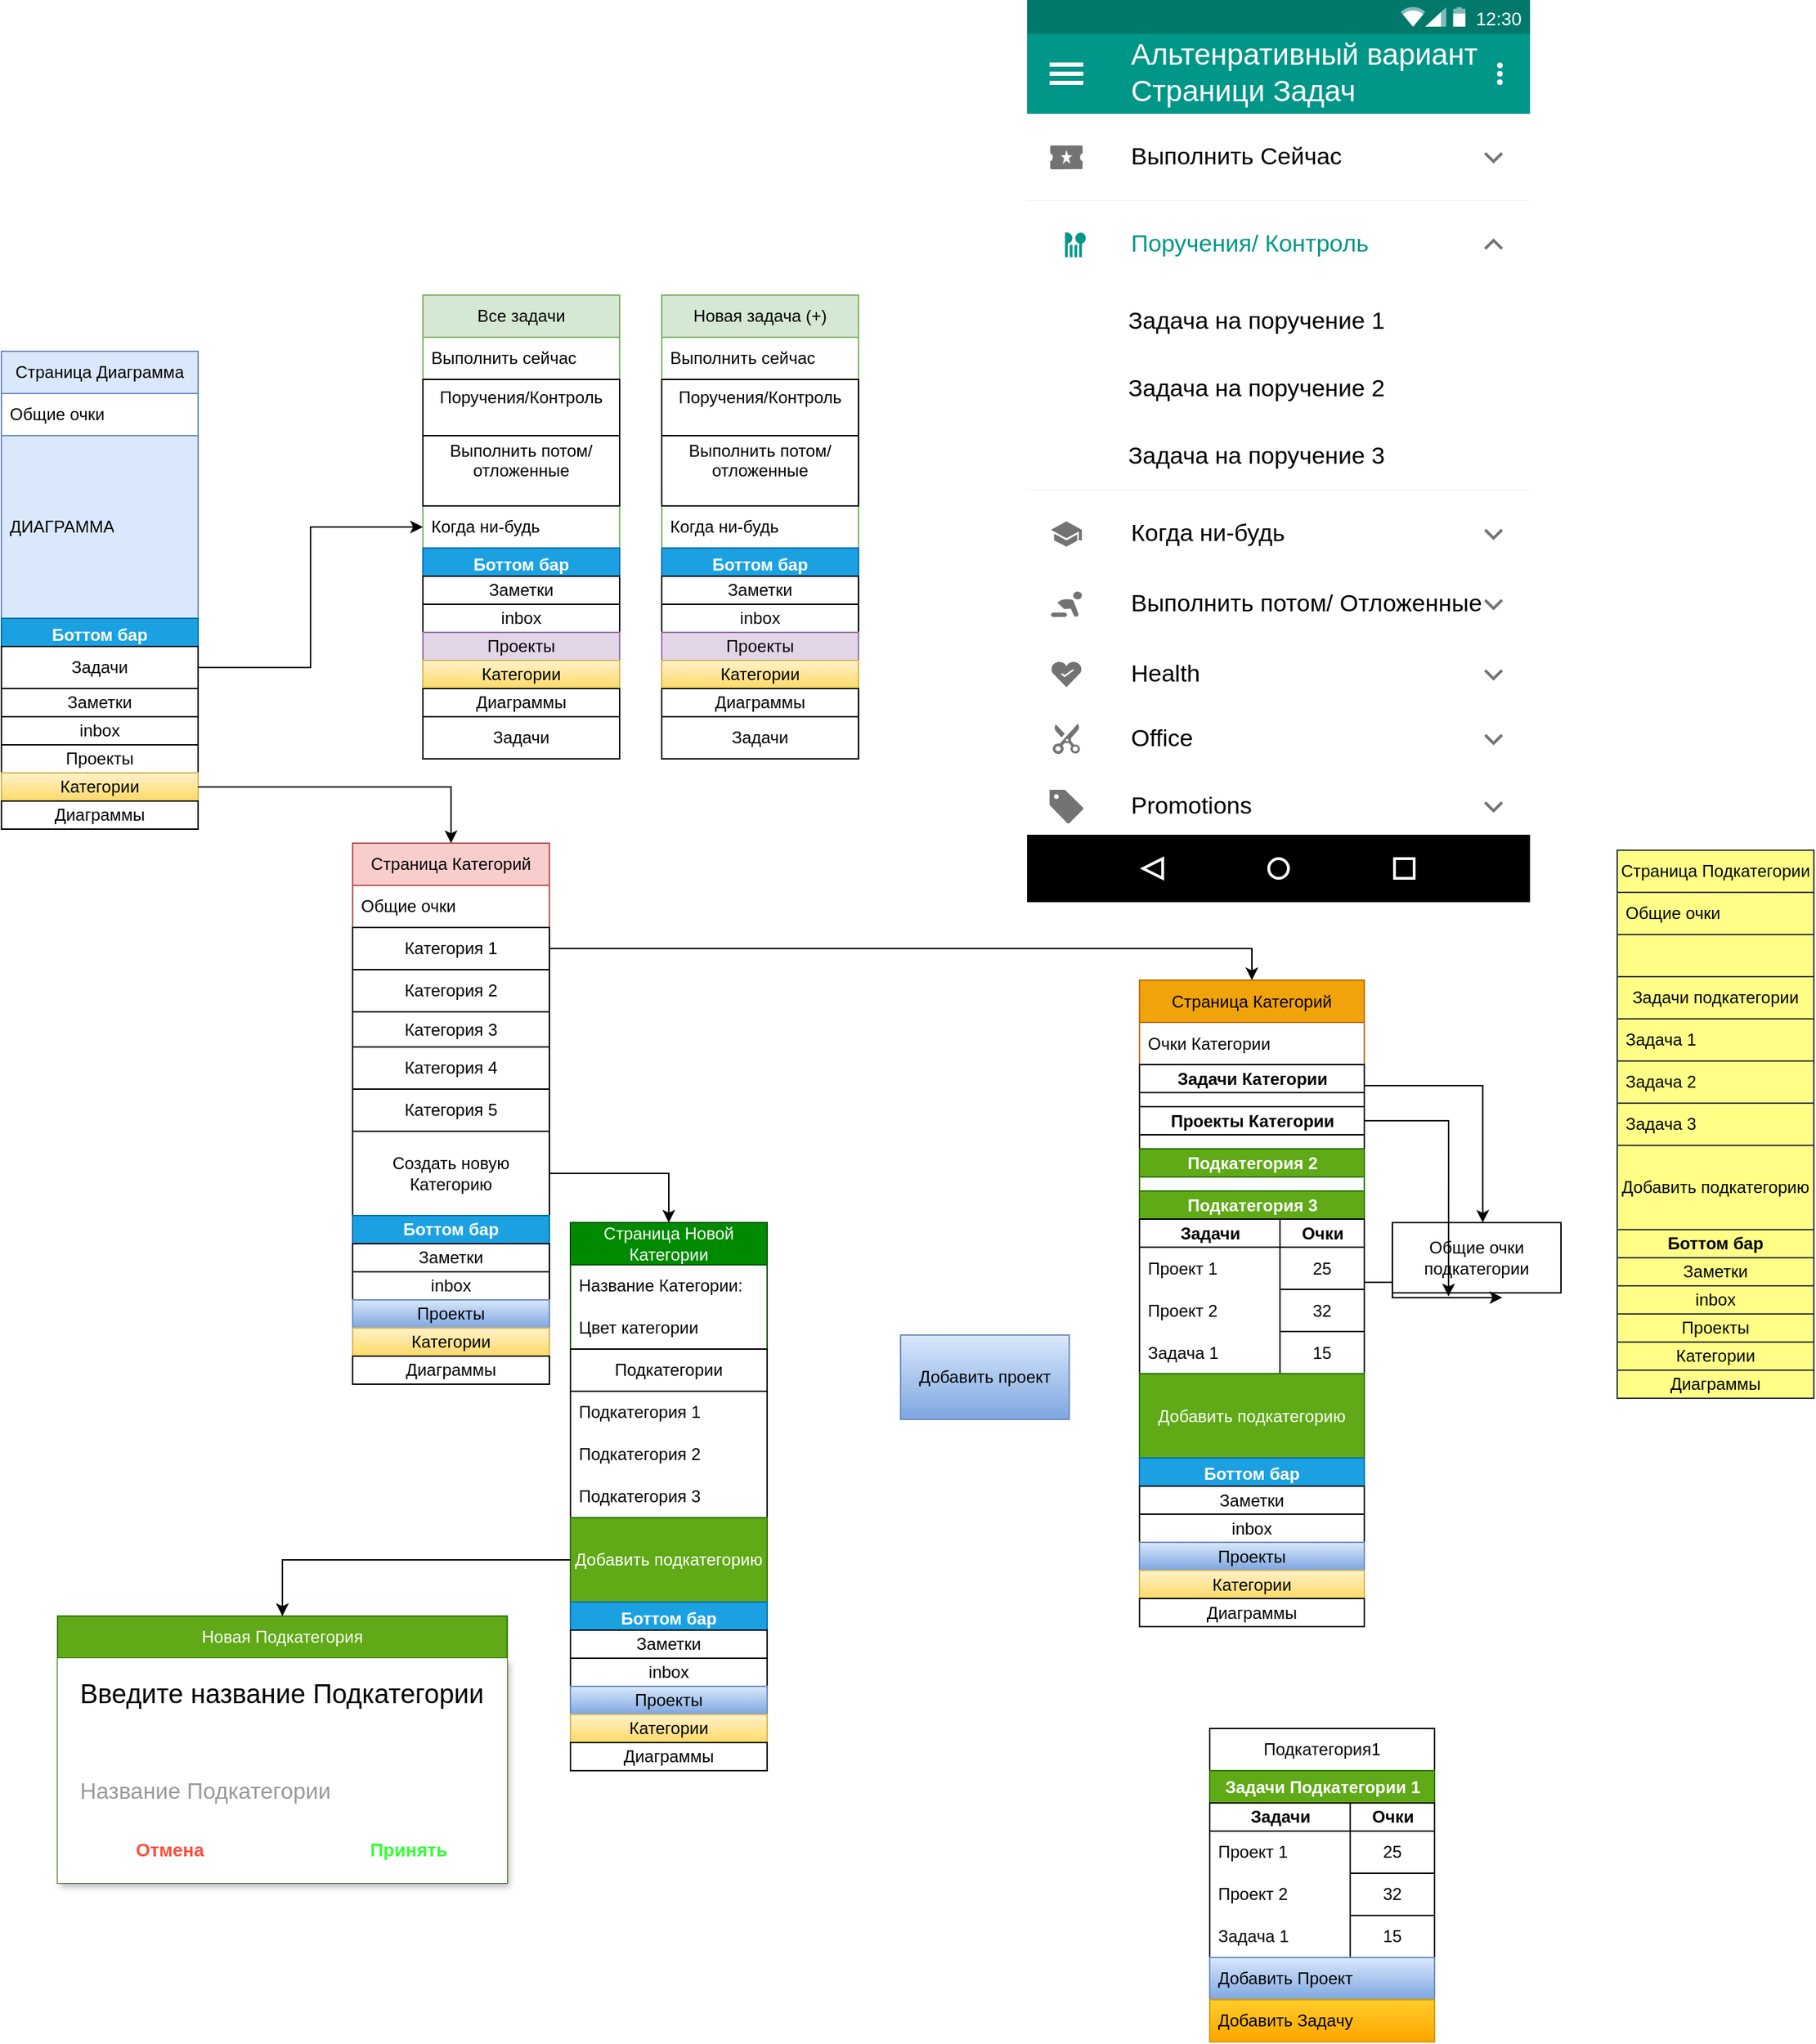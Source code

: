 <mxfile version="24.7.5">
  <diagram name="Страница — 1" id="xOGDk6dIPdFbIL_E0ZdW">
    <mxGraphModel dx="1434" dy="1581" grid="1" gridSize="10" guides="1" tooltips="1" connect="1" arrows="1" fold="1" page="1" pageScale="1" pageWidth="1169" pageHeight="827" math="0" shadow="0">
      <root>
        <mxCell id="0" />
        <mxCell id="1" parent="0" />
        <mxCell id="I2X_xct60PAVXAn_Lg33-2" value="Страница Диаграмма" style="swimlane;fontStyle=0;childLayout=stackLayout;horizontal=1;startSize=30;horizontalStack=0;resizeParent=1;resizeParentMax=0;resizeLast=0;collapsible=1;marginBottom=0;whiteSpace=wrap;html=1;fillColor=#dae8fc;strokeColor=#6c8ebf;" parent="1" vertex="1">
          <mxGeometry x="40" y="60" width="140" height="340" as="geometry">
            <mxRectangle x="344" y="210" width="160" height="30" as="alternateBounds" />
          </mxGeometry>
        </mxCell>
        <mxCell id="I2X_xct60PAVXAn_Lg33-3" value="&lt;div&gt;Общие очки&lt;/div&gt;" style="text;strokeColor=none;fillColor=none;align=left;verticalAlign=middle;spacingLeft=4;spacingRight=4;overflow=hidden;points=[[0,0.5],[1,0.5]];portConstraint=eastwest;rotatable=0;whiteSpace=wrap;html=1;" parent="I2X_xct60PAVXAn_Lg33-2" vertex="1">
          <mxGeometry y="30" width="140" height="30" as="geometry" />
        </mxCell>
        <mxCell id="I2X_xct60PAVXAn_Lg33-4" value="ДИАГРАММА" style="text;strokeColor=#6c8ebf;fillColor=#dae8fc;align=left;verticalAlign=middle;spacingLeft=4;spacingRight=4;overflow=hidden;points=[[0,0.5],[1,0.5]];portConstraint=eastwest;rotatable=0;whiteSpace=wrap;html=1;" parent="I2X_xct60PAVXAn_Lg33-2" vertex="1">
          <mxGeometry y="60" width="140" height="130" as="geometry" />
        </mxCell>
        <mxCell id="I2X_xct60PAVXAn_Lg33-6" value="Боттом бар" style="swimlane;whiteSpace=wrap;html=1;fillColor=#1ba1e2;fontColor=#ffffff;strokeColor=#006EAF;" parent="I2X_xct60PAVXAn_Lg33-2" vertex="1">
          <mxGeometry y="190" width="140" height="150" as="geometry">
            <mxRectangle y="90" width="140" height="30" as="alternateBounds" />
          </mxGeometry>
        </mxCell>
        <mxCell id="I2X_xct60PAVXAn_Lg33-7" value="Заметки" style="whiteSpace=wrap;html=1;" parent="I2X_xct60PAVXAn_Lg33-6" vertex="1">
          <mxGeometry y="50" width="140" height="20" as="geometry" />
        </mxCell>
        <mxCell id="I2X_xct60PAVXAn_Lg33-8" style="edgeStyle=orthogonalEdgeStyle;rounded=0;orthogonalLoop=1;jettySize=auto;html=1;exitX=0.5;exitY=1;exitDx=0;exitDy=0;" parent="I2X_xct60PAVXAn_Lg33-6" source="I2X_xct60PAVXAn_Lg33-7" target="I2X_xct60PAVXAn_Lg33-7" edge="1">
          <mxGeometry relative="1" as="geometry" />
        </mxCell>
        <mxCell id="I2X_xct60PAVXAn_Lg33-9" value="inbox" style="whiteSpace=wrap;html=1;" parent="I2X_xct60PAVXAn_Lg33-6" vertex="1">
          <mxGeometry y="70" width="140" height="20" as="geometry" />
        </mxCell>
        <mxCell id="I2X_xct60PAVXAn_Lg33-10" value="Проекты" style="whiteSpace=wrap;html=1;" parent="I2X_xct60PAVXAn_Lg33-6" vertex="1">
          <mxGeometry y="90" width="140" height="20" as="geometry" />
        </mxCell>
        <mxCell id="I2X_xct60PAVXAn_Lg33-11" value="Категории" style="whiteSpace=wrap;html=1;fillColor=#fff2cc;gradientColor=#ffd966;strokeColor=#d6b656;" parent="I2X_xct60PAVXAn_Lg33-6" vertex="1">
          <mxGeometry y="110" width="140" height="20" as="geometry" />
        </mxCell>
        <mxCell id="I2X_xct60PAVXAn_Lg33-12" value="Диаграммы" style="whiteSpace=wrap;html=1;" parent="I2X_xct60PAVXAn_Lg33-6" vertex="1">
          <mxGeometry y="130" width="140" height="20" as="geometry" />
        </mxCell>
        <mxCell id="I2X_xct60PAVXAn_Lg33-53" value="Задачи" style="rounded=0;whiteSpace=wrap;html=1;" parent="I2X_xct60PAVXAn_Lg33-6" vertex="1">
          <mxGeometry y="20" width="140" height="30" as="geometry" />
        </mxCell>
        <mxCell id="I2X_xct60PAVXAn_Lg33-13" value="Страница Категорий" style="swimlane;fontStyle=0;childLayout=stackLayout;horizontal=1;startSize=30;horizontalStack=0;resizeParent=1;resizeParentMax=0;resizeLast=0;collapsible=1;marginBottom=0;whiteSpace=wrap;html=1;fillColor=#f8cecc;strokeColor=#b85450;" parent="1" vertex="1">
          <mxGeometry x="290" y="410" width="140" height="285" as="geometry">
            <mxRectangle x="344" y="210" width="160" height="30" as="alternateBounds" />
          </mxGeometry>
        </mxCell>
        <mxCell id="I2X_xct60PAVXAn_Lg33-14" value="&lt;div&gt;Общие очки&lt;/div&gt;" style="text;strokeColor=none;fillColor=none;align=left;verticalAlign=middle;spacingLeft=4;spacingRight=4;overflow=hidden;points=[[0,0.5],[1,0.5]];portConstraint=eastwest;rotatable=0;whiteSpace=wrap;html=1;" parent="I2X_xct60PAVXAn_Lg33-13" vertex="1">
          <mxGeometry y="30" width="140" height="30" as="geometry" />
        </mxCell>
        <mxCell id="I2X_xct60PAVXAn_Lg33-77" value="Категория 1" style="rounded=0;whiteSpace=wrap;html=1;" parent="I2X_xct60PAVXAn_Lg33-13" vertex="1">
          <mxGeometry y="60" width="140" height="30" as="geometry" />
        </mxCell>
        <mxCell id="I2X_xct60PAVXAn_Lg33-78" value="Категория 2" style="rounded=0;whiteSpace=wrap;html=1;" parent="I2X_xct60PAVXAn_Lg33-13" vertex="1">
          <mxGeometry y="90" width="140" height="30" as="geometry" />
        </mxCell>
        <mxCell id="I2X_xct60PAVXAn_Lg33-80" value="Категория 3" style="rounded=0;whiteSpace=wrap;html=1;" parent="I2X_xct60PAVXAn_Lg33-13" vertex="1">
          <mxGeometry y="120" width="140" height="25" as="geometry" />
        </mxCell>
        <mxCell id="I2X_xct60PAVXAn_Lg33-81" value="Категория 4" style="rounded=0;whiteSpace=wrap;html=1;" parent="I2X_xct60PAVXAn_Lg33-13" vertex="1">
          <mxGeometry y="145" width="140" height="30" as="geometry" />
        </mxCell>
        <mxCell id="I2X_xct60PAVXAn_Lg33-82" value="Категория 5" style="rounded=0;whiteSpace=wrap;html=1;" parent="I2X_xct60PAVXAn_Lg33-13" vertex="1">
          <mxGeometry y="175" width="140" height="30" as="geometry" />
        </mxCell>
        <mxCell id="I2X_xct60PAVXAn_Lg33-29" value="Создать новую Категорию" style="rounded=0;whiteSpace=wrap;html=1;" parent="I2X_xct60PAVXAn_Lg33-13" vertex="1">
          <mxGeometry y="205" width="140" height="60" as="geometry" />
        </mxCell>
        <mxCell id="I2X_xct60PAVXAn_Lg33-16" value="Боттом бар" style="swimlane;whiteSpace=wrap;html=1;fillColor=#1ba1e2;fontColor=#ffffff;strokeColor=#006EAF;" parent="I2X_xct60PAVXAn_Lg33-13" vertex="1">
          <mxGeometry y="265" width="140" height="20" as="geometry">
            <mxRectangle y="210" width="140" height="30" as="alternateBounds" />
          </mxGeometry>
        </mxCell>
        <mxCell id="I2X_xct60PAVXAn_Lg33-17" value="Заметки" style="whiteSpace=wrap;html=1;" parent="I2X_xct60PAVXAn_Lg33-16" vertex="1">
          <mxGeometry y="20" width="140" height="20" as="geometry" />
        </mxCell>
        <mxCell id="I2X_xct60PAVXAn_Lg33-18" style="edgeStyle=orthogonalEdgeStyle;rounded=0;orthogonalLoop=1;jettySize=auto;html=1;exitX=0.5;exitY=1;exitDx=0;exitDy=0;" parent="I2X_xct60PAVXAn_Lg33-16" edge="1">
          <mxGeometry relative="1" as="geometry">
            <mxPoint x="100" y="40" as="sourcePoint" />
            <mxPoint x="100" y="40" as="targetPoint" />
          </mxGeometry>
        </mxCell>
        <mxCell id="I2X_xct60PAVXAn_Lg33-19" value="inbox" style="whiteSpace=wrap;html=1;" parent="I2X_xct60PAVXAn_Lg33-16" vertex="1">
          <mxGeometry y="40" width="140" height="20" as="geometry" />
        </mxCell>
        <mxCell id="I2X_xct60PAVXAn_Lg33-20" value="Проекты" style="whiteSpace=wrap;html=1;fillColor=#dae8fc;gradientColor=#7ea6e0;strokeColor=#6c8ebf;" parent="I2X_xct60PAVXAn_Lg33-16" vertex="1">
          <mxGeometry y="60" width="140" height="20" as="geometry" />
        </mxCell>
        <mxCell id="I2X_xct60PAVXAn_Lg33-21" value="Категории" style="whiteSpace=wrap;html=1;fillColor=#fff2cc;gradientColor=#ffd966;strokeColor=#d6b656;" parent="I2X_xct60PAVXAn_Lg33-16" vertex="1">
          <mxGeometry y="80" width="140" height="20" as="geometry" />
        </mxCell>
        <mxCell id="I2X_xct60PAVXAn_Lg33-22" value="Диаграммы" style="whiteSpace=wrap;html=1;" parent="I2X_xct60PAVXAn_Lg33-16" vertex="1">
          <mxGeometry y="100" width="140" height="20" as="geometry" />
        </mxCell>
        <mxCell id="I2X_xct60PAVXAn_Lg33-28" style="edgeStyle=orthogonalEdgeStyle;rounded=0;orthogonalLoop=1;jettySize=auto;html=1;entryX=0.5;entryY=0;entryDx=0;entryDy=0;" parent="1" source="I2X_xct60PAVXAn_Lg33-11" target="I2X_xct60PAVXAn_Lg33-13" edge="1">
          <mxGeometry relative="1" as="geometry" />
        </mxCell>
        <mxCell id="I2X_xct60PAVXAn_Lg33-30" value="Страница Новой Категории" style="swimlane;fontStyle=0;childLayout=stackLayout;horizontal=1;startSize=30;horizontalStack=0;resizeParent=1;resizeParentMax=0;resizeLast=0;collapsible=1;marginBottom=0;whiteSpace=wrap;html=1;fillColor=#008a00;strokeColor=#005700;fontColor=#ffffff;" parent="1" vertex="1">
          <mxGeometry x="445" y="680" width="140" height="390" as="geometry">
            <mxRectangle x="344" y="210" width="160" height="30" as="alternateBounds" />
          </mxGeometry>
        </mxCell>
        <mxCell id="I2X_xct60PAVXAn_Lg33-31" value="Название Категории:" style="text;strokeColor=none;fillColor=none;align=left;verticalAlign=middle;spacingLeft=4;spacingRight=4;overflow=hidden;points=[[0,0.5],[1,0.5]];portConstraint=eastwest;rotatable=0;whiteSpace=wrap;html=1;" parent="I2X_xct60PAVXAn_Lg33-30" vertex="1">
          <mxGeometry y="30" width="140" height="30" as="geometry" />
        </mxCell>
        <mxCell id="I2X_xct60PAVXAn_Lg33-32" value="Цвет категории" style="text;strokeColor=none;fillColor=none;align=left;verticalAlign=middle;spacingLeft=4;spacingRight=4;overflow=hidden;points=[[0,0.5],[1,0.5]];portConstraint=eastwest;rotatable=0;whiteSpace=wrap;html=1;" parent="I2X_xct60PAVXAn_Lg33-30" vertex="1">
          <mxGeometry y="60" width="140" height="30" as="geometry" />
        </mxCell>
        <mxCell id="I2X_xct60PAVXAn_Lg33-41" value="Подкатегории" style="swimlane;fontStyle=0;childLayout=stackLayout;horizontal=1;startSize=30;horizontalStack=0;resizeParent=1;resizeParentMax=0;resizeLast=0;collapsible=1;marginBottom=0;whiteSpace=wrap;html=1;" parent="I2X_xct60PAVXAn_Lg33-30" vertex="1">
          <mxGeometry y="90" width="140" height="180" as="geometry">
            <mxRectangle y="90" width="140" height="30" as="alternateBounds" />
          </mxGeometry>
        </mxCell>
        <mxCell id="I2X_xct60PAVXAn_Lg33-42" value="Подкатегория 1" style="text;strokeColor=none;fillColor=none;align=left;verticalAlign=middle;spacingLeft=4;spacingRight=4;overflow=hidden;points=[[0,0.5],[1,0.5]];portConstraint=eastwest;rotatable=0;whiteSpace=wrap;html=1;" parent="I2X_xct60PAVXAn_Lg33-41" vertex="1">
          <mxGeometry y="30" width="140" height="30" as="geometry" />
        </mxCell>
        <mxCell id="I2X_xct60PAVXAn_Lg33-43" value="Подкатегория 2" style="text;strokeColor=none;fillColor=none;align=left;verticalAlign=middle;spacingLeft=4;spacingRight=4;overflow=hidden;points=[[0,0.5],[1,0.5]];portConstraint=eastwest;rotatable=0;whiteSpace=wrap;html=1;" parent="I2X_xct60PAVXAn_Lg33-41" vertex="1">
          <mxGeometry y="60" width="140" height="30" as="geometry" />
        </mxCell>
        <mxCell id="I2X_xct60PAVXAn_Lg33-44" value="Подкатегория 3" style="text;strokeColor=none;fillColor=none;align=left;verticalAlign=middle;spacingLeft=4;spacingRight=4;overflow=hidden;points=[[0,0.5],[1,0.5]];portConstraint=eastwest;rotatable=0;whiteSpace=wrap;html=1;" parent="I2X_xct60PAVXAn_Lg33-41" vertex="1">
          <mxGeometry y="90" width="140" height="30" as="geometry" />
        </mxCell>
        <mxCell id="I2X_xct60PAVXAn_Lg33-46" value="Добавить подкатегорию" style="rounded=0;whiteSpace=wrap;html=1;fillColor=#60a917;fontColor=#ffffff;strokeColor=#2D7600;" parent="I2X_xct60PAVXAn_Lg33-41" vertex="1">
          <mxGeometry y="120" width="140" height="60" as="geometry" />
        </mxCell>
        <mxCell id="I2X_xct60PAVXAn_Lg33-33" value="Боттом бар" style="swimlane;whiteSpace=wrap;html=1;fillColor=#1ba1e2;fontColor=#ffffff;strokeColor=#006EAF;" parent="I2X_xct60PAVXAn_Lg33-30" vertex="1">
          <mxGeometry y="270" width="140" height="120" as="geometry">
            <mxRectangle y="90" width="140" height="30" as="alternateBounds" />
          </mxGeometry>
        </mxCell>
        <mxCell id="I2X_xct60PAVXAn_Lg33-34" value="Заметки" style="whiteSpace=wrap;html=1;" parent="I2X_xct60PAVXAn_Lg33-33" vertex="1">
          <mxGeometry y="20" width="140" height="20" as="geometry" />
        </mxCell>
        <mxCell id="I2X_xct60PAVXAn_Lg33-35" style="edgeStyle=orthogonalEdgeStyle;rounded=0;orthogonalLoop=1;jettySize=auto;html=1;exitX=0.5;exitY=1;exitDx=0;exitDy=0;" parent="I2X_xct60PAVXAn_Lg33-33" source="I2X_xct60PAVXAn_Lg33-34" target="I2X_xct60PAVXAn_Lg33-34" edge="1">
          <mxGeometry relative="1" as="geometry" />
        </mxCell>
        <mxCell id="I2X_xct60PAVXAn_Lg33-36" value="inbox" style="whiteSpace=wrap;html=1;" parent="I2X_xct60PAVXAn_Lg33-33" vertex="1">
          <mxGeometry y="40" width="140" height="20" as="geometry" />
        </mxCell>
        <mxCell id="I2X_xct60PAVXAn_Lg33-37" value="Проекты" style="whiteSpace=wrap;html=1;fillColor=#dae8fc;gradientColor=#7ea6e0;strokeColor=#6c8ebf;" parent="I2X_xct60PAVXAn_Lg33-33" vertex="1">
          <mxGeometry y="60" width="140" height="20" as="geometry" />
        </mxCell>
        <mxCell id="I2X_xct60PAVXAn_Lg33-38" value="Категории" style="whiteSpace=wrap;html=1;fillColor=#fff2cc;gradientColor=#ffd966;strokeColor=#d6b656;" parent="I2X_xct60PAVXAn_Lg33-33" vertex="1">
          <mxGeometry y="80" width="140" height="20" as="geometry" />
        </mxCell>
        <mxCell id="I2X_xct60PAVXAn_Lg33-39" value="Диаграммы" style="whiteSpace=wrap;html=1;" parent="I2X_xct60PAVXAn_Lg33-33" vertex="1">
          <mxGeometry y="100" width="140" height="20" as="geometry" />
        </mxCell>
        <mxCell id="I2X_xct60PAVXAn_Lg33-47" value="Новая Подкатегория" style="swimlane;fontStyle=0;childLayout=stackLayout;horizontal=1;startSize=30;horizontalStack=0;resizeParent=1;resizeParentMax=0;resizeLast=0;collapsible=1;marginBottom=0;whiteSpace=wrap;html=1;fillColor=#60a917;fontColor=#ffffff;strokeColor=#2D7600;" parent="1" vertex="1">
          <mxGeometry x="80" y="960" width="320" height="190" as="geometry" />
        </mxCell>
        <mxCell id="0eMPKS6BdJQfRfDcOKtE-52" value="Введите название Подкатегории" style="dashed=0;shape=rect;fillColor=#ffffff;strokeColor=none;shadow=1;fontSize=19;fontColor=#000000;spacingTop=-6;whiteSpace=wrap;spacing=16;align=left;verticalAlign=top;html=1;" vertex="1" parent="I2X_xct60PAVXAn_Lg33-47">
          <mxGeometry y="30" width="320" height="160" as="geometry" />
        </mxCell>
        <mxCell id="0eMPKS6BdJQfRfDcOKtE-53" value="Название Подкатегории" style="text;fontSize=16;fontColor=#999999;spacingTop=-6;whiteSpace=wrap;spacing=16;resizeWidth=1;resizeHeight=1;html=1;" vertex="1" parent="0eMPKS6BdJQfRfDcOKtE-52">
          <mxGeometry width="640" height="35.165" relative="1" as="geometry">
            <mxPoint y="70" as="offset" />
          </mxGeometry>
        </mxCell>
        <mxCell id="0eMPKS6BdJQfRfDcOKtE-54" value="&lt;font color=&quot;#33ff33&quot;&gt;Принять&lt;/font&gt;" style="text;fontSize=13;fontColor=#2E78F2;spacingTop=0;whiteSpace=wrap;spacing=0;verticalAlign=middle;align=center;fontStyle=1;html=1;" vertex="1" parent="0eMPKS6BdJQfRfDcOKtE-52">
          <mxGeometry x="1" y="1" width="80" height="48" relative="1" as="geometry">
            <mxPoint x="-110" y="-48" as="offset" />
          </mxGeometry>
        </mxCell>
        <mxCell id="0eMPKS6BdJQfRfDcOKtE-55" value="&lt;font color=&quot;#ff4e3b&quot;&gt;Отмена&lt;/font&gt;" style="text;fontSize=13;fontColor=#2E78F2;spacingTop=0;whiteSpace=wrap;spacing=0;verticalAlign=middle;align=center;fontStyle=1;html=1;" vertex="1" parent="0eMPKS6BdJQfRfDcOKtE-52">
          <mxGeometry x="1" y="1" width="80" height="48" relative="1" as="geometry">
            <mxPoint x="-280" y="-48" as="offset" />
          </mxGeometry>
        </mxCell>
        <mxCell id="I2X_xct60PAVXAn_Lg33-54" value="Новая задача (+)" style="swimlane;fontStyle=0;childLayout=stackLayout;horizontal=1;startSize=30;horizontalStack=0;resizeParent=1;resizeParentMax=0;resizeLast=0;collapsible=1;marginBottom=0;whiteSpace=wrap;html=1;fillColor=#d5e8d4;strokeColor=#82b366;" parent="1" vertex="1">
          <mxGeometry x="510" y="20" width="140" height="330" as="geometry" />
        </mxCell>
        <mxCell id="I2X_xct60PAVXAn_Lg33-55" value="Выполнить сейчас" style="text;strokeColor=none;fillColor=none;align=left;verticalAlign=middle;spacingLeft=4;spacingRight=4;overflow=hidden;points=[[0,0.5],[1,0.5]];portConstraint=eastwest;rotatable=0;whiteSpace=wrap;html=1;" parent="I2X_xct60PAVXAn_Lg33-54" vertex="1">
          <mxGeometry y="30" width="140" height="30" as="geometry" />
        </mxCell>
        <mxCell id="I2X_xct60PAVXAn_Lg33-71" value="&#xa;Поручения/Контроль&#xa;&#xa;" style="rounded=0;whiteSpace=wrap;html=1;" parent="I2X_xct60PAVXAn_Lg33-54" vertex="1">
          <mxGeometry y="60" width="140" height="40" as="geometry" />
        </mxCell>
        <mxCell id="I2X_xct60PAVXAn_Lg33-72" value="&lt;div&gt;Выполнить потом/ отложенные&lt;/div&gt;&lt;div&gt;&lt;br/&gt;&lt;/div&gt;" style="rounded=0;whiteSpace=wrap;html=1;" parent="I2X_xct60PAVXAn_Lg33-54" vertex="1">
          <mxGeometry y="100" width="140" height="50" as="geometry" />
        </mxCell>
        <mxCell id="I2X_xct60PAVXAn_Lg33-60" value="Когда ни-будь" style="text;strokeColor=none;fillColor=none;align=left;verticalAlign=middle;spacingLeft=4;spacingRight=4;overflow=hidden;points=[[0,0.5],[1,0.5]];portConstraint=eastwest;rotatable=0;whiteSpace=wrap;html=1;" parent="I2X_xct60PAVXAn_Lg33-54" vertex="1">
          <mxGeometry y="150" width="140" height="30" as="geometry" />
        </mxCell>
        <mxCell id="I2X_xct60PAVXAn_Lg33-61" value="Боттом бар" style="swimlane;whiteSpace=wrap;html=1;fillColor=#1ba1e2;fontColor=#ffffff;strokeColor=#006EAF;" parent="I2X_xct60PAVXAn_Lg33-54" vertex="1">
          <mxGeometry y="180" width="140" height="150" as="geometry">
            <mxRectangle y="90" width="140" height="30" as="alternateBounds" />
          </mxGeometry>
        </mxCell>
        <mxCell id="I2X_xct60PAVXAn_Lg33-62" value="Заметки" style="whiteSpace=wrap;html=1;" parent="I2X_xct60PAVXAn_Lg33-61" vertex="1">
          <mxGeometry y="20" width="140" height="20" as="geometry" />
        </mxCell>
        <mxCell id="I2X_xct60PAVXAn_Lg33-63" style="edgeStyle=orthogonalEdgeStyle;rounded=0;orthogonalLoop=1;jettySize=auto;html=1;exitX=0.5;exitY=1;exitDx=0;exitDy=0;" parent="I2X_xct60PAVXAn_Lg33-61" source="I2X_xct60PAVXAn_Lg33-62" target="I2X_xct60PAVXAn_Lg33-62" edge="1">
          <mxGeometry relative="1" as="geometry" />
        </mxCell>
        <mxCell id="I2X_xct60PAVXAn_Lg33-64" value="inbox" style="whiteSpace=wrap;html=1;" parent="I2X_xct60PAVXAn_Lg33-61" vertex="1">
          <mxGeometry y="40" width="140" height="20" as="geometry" />
        </mxCell>
        <mxCell id="I2X_xct60PAVXAn_Lg33-65" value="Проекты" style="whiteSpace=wrap;html=1;fillColor=#e1d5e7;strokeColor=#9673a6;" parent="I2X_xct60PAVXAn_Lg33-61" vertex="1">
          <mxGeometry y="60" width="140" height="20" as="geometry" />
        </mxCell>
        <mxCell id="I2X_xct60PAVXAn_Lg33-66" value="Категории" style="whiteSpace=wrap;html=1;fillColor=#fff2cc;strokeColor=#d6b656;gradientColor=#ffd966;" parent="I2X_xct60PAVXAn_Lg33-61" vertex="1">
          <mxGeometry y="80" width="140" height="20" as="geometry" />
        </mxCell>
        <mxCell id="I2X_xct60PAVXAn_Lg33-67" value="Диаграммы" style="whiteSpace=wrap;html=1;" parent="I2X_xct60PAVXAn_Lg33-61" vertex="1">
          <mxGeometry y="100" width="140" height="20" as="geometry" />
        </mxCell>
        <mxCell id="I2X_xct60PAVXAn_Lg33-68" value="Задачи" style="rounded=0;whiteSpace=wrap;html=1;" parent="I2X_xct60PAVXAn_Lg33-61" vertex="1">
          <mxGeometry y="120" width="140" height="30" as="geometry" />
        </mxCell>
        <mxCell id="I2X_xct60PAVXAn_Lg33-74" style="edgeStyle=orthogonalEdgeStyle;rounded=0;orthogonalLoop=1;jettySize=auto;html=1;entryX=0.5;entryY=0;entryDx=0;entryDy=0;" parent="1" source="I2X_xct60PAVXAn_Lg33-29" target="I2X_xct60PAVXAn_Lg33-30" edge="1">
          <mxGeometry relative="1" as="geometry">
            <mxPoint x="537" y="537" as="targetPoint" />
          </mxGeometry>
        </mxCell>
        <mxCell id="I2X_xct60PAVXAn_Lg33-76" style="edgeStyle=orthogonalEdgeStyle;rounded=0;orthogonalLoop=1;jettySize=auto;html=1;entryX=0.5;entryY=0;entryDx=0;entryDy=0;" parent="1" source="I2X_xct60PAVXAn_Lg33-46" target="I2X_xct60PAVXAn_Lg33-47" edge="1">
          <mxGeometry relative="1" as="geometry" />
        </mxCell>
        <mxCell id="I2X_xct60PAVXAn_Lg33-83" style="edgeStyle=orthogonalEdgeStyle;rounded=0;orthogonalLoop=1;jettySize=auto;html=1;entryX=0.5;entryY=0;entryDx=0;entryDy=0;" parent="1" source="I2X_xct60PAVXAn_Lg33-77" target="I2X_xct60PAVXAn_Lg33-84" edge="1">
          <mxGeometry relative="1" as="geometry">
            <mxPoint x="630.0" y="460" as="targetPoint" />
          </mxGeometry>
        </mxCell>
        <mxCell id="I2X_xct60PAVXAn_Lg33-84" value="Страница Категорий" style="swimlane;fontStyle=0;childLayout=stackLayout;horizontal=1;startSize=30;horizontalStack=0;resizeParent=1;resizeParentMax=0;resizeLast=0;collapsible=1;marginBottom=0;whiteSpace=wrap;html=1;fillColor=#f0a30a;strokeColor=#BD7000;fontColor=#000000;" parent="1" vertex="1">
          <mxGeometry x="850" y="507.5" width="160" height="460" as="geometry">
            <mxRectangle x="344" y="210" width="160" height="30" as="alternateBounds" />
          </mxGeometry>
        </mxCell>
        <mxCell id="I2X_xct60PAVXAn_Lg33-85" value="Очки Категории" style="text;strokeColor=none;fillColor=none;align=left;verticalAlign=middle;spacingLeft=4;spacingRight=4;overflow=hidden;points=[[0,0.5],[1,0.5]];portConstraint=eastwest;rotatable=0;whiteSpace=wrap;html=1;" parent="I2X_xct60PAVXAn_Lg33-84" vertex="1">
          <mxGeometry y="30" width="160" height="30" as="geometry" />
        </mxCell>
        <mxCell id="0eMPKS6BdJQfRfDcOKtE-19" value="Задачи Категории" style="swimlane;childLayout=stackLayout;resizeParent=1;resizeParentMax=0;startSize=20;html=1;" vertex="1" collapsed="1" parent="I2X_xct60PAVXAn_Lg33-84">
          <mxGeometry y="60" width="160" height="30" as="geometry">
            <mxRectangle y="60" width="160" height="130" as="alternateBounds" />
          </mxGeometry>
        </mxCell>
        <mxCell id="0eMPKS6BdJQfRfDcOKtE-20" value="Задача" style="swimlane;startSize=20;html=1;" vertex="1" parent="0eMPKS6BdJQfRfDcOKtE-19">
          <mxGeometry y="20" width="100" height="110" as="geometry">
            <mxRectangle y="20" width="40" height="110" as="alternateBounds" />
          </mxGeometry>
        </mxCell>
        <mxCell id="0eMPKS6BdJQfRfDcOKtE-21" value="Задача 1" style="text;strokeColor=none;fillColor=none;align=left;verticalAlign=middle;spacingLeft=4;spacingRight=4;overflow=hidden;points=[[0,0.5],[1,0.5]];portConstraint=eastwest;rotatable=0;whiteSpace=wrap;html=1;" vertex="1" parent="0eMPKS6BdJQfRfDcOKtE-20">
          <mxGeometry y="20" width="100" height="30" as="geometry" />
        </mxCell>
        <mxCell id="0eMPKS6BdJQfRfDcOKtE-22" value="Задача 2" style="text;strokeColor=none;fillColor=none;align=left;verticalAlign=middle;spacingLeft=4;spacingRight=4;overflow=hidden;points=[[0,0.5],[1,0.5]];portConstraint=eastwest;rotatable=0;whiteSpace=wrap;html=1;" vertex="1" parent="0eMPKS6BdJQfRfDcOKtE-20">
          <mxGeometry y="50" width="100" height="30" as="geometry" />
        </mxCell>
        <mxCell id="0eMPKS6BdJQfRfDcOKtE-23" value="Задача 3" style="text;strokeColor=none;fillColor=none;align=left;verticalAlign=middle;spacingLeft=4;spacingRight=4;overflow=hidden;points=[[0,0.5],[1,0.5]];portConstraint=eastwest;rotatable=0;whiteSpace=wrap;html=1;" vertex="1" parent="0eMPKS6BdJQfRfDcOKtE-20">
          <mxGeometry y="80" width="100" height="30" as="geometry" />
        </mxCell>
        <mxCell id="0eMPKS6BdJQfRfDcOKtE-24" value="Очки" style="swimlane;startSize=20;html=1;" vertex="1" parent="0eMPKS6BdJQfRfDcOKtE-19">
          <mxGeometry x="100" y="20" width="60" height="110" as="geometry" />
        </mxCell>
        <mxCell id="0eMPKS6BdJQfRfDcOKtE-25" value="25" style="rounded=0;whiteSpace=wrap;html=1;" vertex="1" parent="0eMPKS6BdJQfRfDcOKtE-24">
          <mxGeometry y="20" width="60" height="30" as="geometry" />
        </mxCell>
        <mxCell id="0eMPKS6BdJQfRfDcOKtE-26" value="32" style="rounded=0;whiteSpace=wrap;html=1;" vertex="1" parent="0eMPKS6BdJQfRfDcOKtE-24">
          <mxGeometry y="50" width="60" height="30" as="geometry" />
        </mxCell>
        <mxCell id="0eMPKS6BdJQfRfDcOKtE-27" value="15" style="rounded=0;whiteSpace=wrap;html=1;" vertex="1" parent="0eMPKS6BdJQfRfDcOKtE-24">
          <mxGeometry y="80" width="60" height="30" as="geometry" />
        </mxCell>
        <mxCell id="I2X_xct60PAVXAn_Lg33-193" value="Проекты Категории" style="swimlane;childLayout=stackLayout;resizeParent=1;resizeParentMax=0;startSize=20;html=1;" parent="I2X_xct60PAVXAn_Lg33-84" vertex="1" collapsed="1">
          <mxGeometry y="90" width="160" height="30" as="geometry">
            <mxRectangle y="90" width="160" height="130" as="alternateBounds" />
          </mxGeometry>
        </mxCell>
        <mxCell id="I2X_xct60PAVXAn_Lg33-194" value="Прокет" style="swimlane;startSize=20;html=1;" parent="I2X_xct60PAVXAn_Lg33-193" vertex="1">
          <mxGeometry y="20" width="100" height="110" as="geometry">
            <mxRectangle y="20" width="40" height="255" as="alternateBounds" />
          </mxGeometry>
        </mxCell>
        <mxCell id="I2X_xct60PAVXAn_Lg33-195" value="Проект 1" style="text;strokeColor=none;fillColor=none;align=left;verticalAlign=middle;spacingLeft=4;spacingRight=4;overflow=hidden;points=[[0,0.5],[1,0.5]];portConstraint=eastwest;rotatable=0;whiteSpace=wrap;html=1;" parent="I2X_xct60PAVXAn_Lg33-194" vertex="1">
          <mxGeometry y="20" width="100" height="30" as="geometry" />
        </mxCell>
        <mxCell id="I2X_xct60PAVXAn_Lg33-196" value="" style="text;strokeColor=none;fillColor=none;align=left;verticalAlign=middle;spacingLeft=4;spacingRight=4;overflow=hidden;points=[[0,0.5],[1,0.5]];portConstraint=eastwest;rotatable=0;whiteSpace=wrap;html=1;" parent="I2X_xct60PAVXAn_Lg33-194" vertex="1">
          <mxGeometry y="50" width="100" height="30" as="geometry" />
        </mxCell>
        <mxCell id="I2X_xct60PAVXAn_Lg33-197" value="" style="text;strokeColor=none;fillColor=none;align=left;verticalAlign=middle;spacingLeft=4;spacingRight=4;overflow=hidden;points=[[0,0.5],[1,0.5]];portConstraint=eastwest;rotatable=0;whiteSpace=wrap;html=1;" parent="I2X_xct60PAVXAn_Lg33-194" vertex="1">
          <mxGeometry y="80" width="100" height="30" as="geometry" />
        </mxCell>
        <mxCell id="I2X_xct60PAVXAn_Lg33-220" value="Проект 2" style="text;strokeColor=none;fillColor=none;align=left;verticalAlign=middle;spacingLeft=4;spacingRight=4;overflow=hidden;points=[[0,0.5],[1,0.5]];portConstraint=eastwest;rotatable=0;whiteSpace=wrap;html=1;" parent="I2X_xct60PAVXAn_Lg33-194" vertex="1">
          <mxGeometry y="50" width="100" height="30" as="geometry" />
        </mxCell>
        <mxCell id="I2X_xct60PAVXAn_Lg33-221" value="Проект 3" style="text;strokeColor=none;fillColor=none;align=left;verticalAlign=middle;spacingLeft=4;spacingRight=4;overflow=hidden;points=[[0,0.5],[1,0.5]];portConstraint=eastwest;rotatable=0;whiteSpace=wrap;html=1;" parent="I2X_xct60PAVXAn_Lg33-194" vertex="1">
          <mxGeometry y="80" width="100" height="30" as="geometry" />
        </mxCell>
        <mxCell id="I2X_xct60PAVXAn_Lg33-198" value="Очки" style="swimlane;startSize=20;html=1;" parent="I2X_xct60PAVXAn_Lg33-193" vertex="1">
          <mxGeometry x="100" y="20" width="60" height="110" as="geometry" />
        </mxCell>
        <mxCell id="I2X_xct60PAVXAn_Lg33-199" value="25" style="rounded=0;whiteSpace=wrap;html=1;" parent="I2X_xct60PAVXAn_Lg33-198" vertex="1">
          <mxGeometry y="20" width="60" height="30" as="geometry" />
        </mxCell>
        <mxCell id="I2X_xct60PAVXAn_Lg33-200" value="32" style="rounded=0;whiteSpace=wrap;html=1;" parent="I2X_xct60PAVXAn_Lg33-198" vertex="1">
          <mxGeometry y="50" width="60" height="30" as="geometry" />
        </mxCell>
        <mxCell id="I2X_xct60PAVXAn_Lg33-201" value="15" style="rounded=0;whiteSpace=wrap;html=1;" parent="I2X_xct60PAVXAn_Lg33-198" vertex="1">
          <mxGeometry y="80" width="60" height="30" as="geometry" />
        </mxCell>
        <mxCell id="0eMPKS6BdJQfRfDcOKtE-37" value="Подкатегория 2" style="swimlane;childLayout=stackLayout;resizeParent=1;resizeParentMax=0;startSize=20;html=1;fillColor=#60a917;fontColor=#ffffff;strokeColor=#2D7600;" vertex="1" collapsed="1" parent="I2X_xct60PAVXAn_Lg33-84">
          <mxGeometry y="120" width="160" height="30" as="geometry">
            <mxRectangle y="150" width="160" height="130" as="alternateBounds" />
          </mxGeometry>
        </mxCell>
        <mxCell id="0eMPKS6BdJQfRfDcOKtE-38" value="Задачи" style="swimlane;startSize=20;html=1;" vertex="1" parent="0eMPKS6BdJQfRfDcOKtE-37">
          <mxGeometry y="20" width="100" height="110" as="geometry">
            <mxRectangle y="20" width="40" height="110" as="alternateBounds" />
          </mxGeometry>
        </mxCell>
        <mxCell id="0eMPKS6BdJQfRfDcOKtE-39" value="Проект 1" style="text;strokeColor=none;fillColor=none;align=left;verticalAlign=middle;spacingLeft=4;spacingRight=4;overflow=hidden;points=[[0,0.5],[1,0.5]];portConstraint=eastwest;rotatable=0;whiteSpace=wrap;html=1;" vertex="1" parent="0eMPKS6BdJQfRfDcOKtE-38">
          <mxGeometry y="20" width="100" height="30" as="geometry" />
        </mxCell>
        <mxCell id="0eMPKS6BdJQfRfDcOKtE-40" value="Проект 2" style="text;strokeColor=none;fillColor=none;align=left;verticalAlign=middle;spacingLeft=4;spacingRight=4;overflow=hidden;points=[[0,0.5],[1,0.5]];portConstraint=eastwest;rotatable=0;whiteSpace=wrap;html=1;" vertex="1" parent="0eMPKS6BdJQfRfDcOKtE-38">
          <mxGeometry y="50" width="100" height="30" as="geometry" />
        </mxCell>
        <mxCell id="0eMPKS6BdJQfRfDcOKtE-41" value="Задача 1" style="text;strokeColor=none;fillColor=none;align=left;verticalAlign=middle;spacingLeft=4;spacingRight=4;overflow=hidden;points=[[0,0.5],[1,0.5]];portConstraint=eastwest;rotatable=0;whiteSpace=wrap;html=1;" vertex="1" parent="0eMPKS6BdJQfRfDcOKtE-38">
          <mxGeometry y="80" width="100" height="30" as="geometry" />
        </mxCell>
        <mxCell id="0eMPKS6BdJQfRfDcOKtE-42" value="Очки" style="swimlane;startSize=20;html=1;" vertex="1" parent="0eMPKS6BdJQfRfDcOKtE-37">
          <mxGeometry x="100" y="20" width="60" height="110" as="geometry" />
        </mxCell>
        <mxCell id="0eMPKS6BdJQfRfDcOKtE-43" value="25" style="rounded=0;whiteSpace=wrap;html=1;" vertex="1" parent="0eMPKS6BdJQfRfDcOKtE-42">
          <mxGeometry y="20" width="60" height="30" as="geometry" />
        </mxCell>
        <mxCell id="0eMPKS6BdJQfRfDcOKtE-44" value="32" style="rounded=0;whiteSpace=wrap;html=1;" vertex="1" parent="0eMPKS6BdJQfRfDcOKtE-42">
          <mxGeometry y="50" width="60" height="30" as="geometry" />
        </mxCell>
        <mxCell id="0eMPKS6BdJQfRfDcOKtE-45" value="15" style="rounded=0;whiteSpace=wrap;html=1;" vertex="1" parent="0eMPKS6BdJQfRfDcOKtE-42">
          <mxGeometry y="80" width="60" height="30" as="geometry" />
        </mxCell>
        <mxCell id="0eMPKS6BdJQfRfDcOKtE-28" value="Подкатегория 3" style="swimlane;childLayout=stackLayout;resizeParent=1;resizeParentMax=0;startSize=20;html=1;fillColor=#60a917;fontColor=#ffffff;strokeColor=#2D7600;" vertex="1" parent="I2X_xct60PAVXAn_Lg33-84">
          <mxGeometry y="150" width="160" height="130" as="geometry">
            <mxRectangle y="380" width="160" height="30" as="alternateBounds" />
          </mxGeometry>
        </mxCell>
        <mxCell id="0eMPKS6BdJQfRfDcOKtE-29" value="Задачи" style="swimlane;startSize=20;html=1;" vertex="1" parent="0eMPKS6BdJQfRfDcOKtE-28">
          <mxGeometry y="20" width="100" height="110" as="geometry">
            <mxRectangle y="20" width="40" height="110" as="alternateBounds" />
          </mxGeometry>
        </mxCell>
        <mxCell id="0eMPKS6BdJQfRfDcOKtE-30" value="Проект 1" style="text;strokeColor=none;fillColor=none;align=left;verticalAlign=middle;spacingLeft=4;spacingRight=4;overflow=hidden;points=[[0,0.5],[1,0.5]];portConstraint=eastwest;rotatable=0;whiteSpace=wrap;html=1;" vertex="1" parent="0eMPKS6BdJQfRfDcOKtE-29">
          <mxGeometry y="20" width="100" height="30" as="geometry" />
        </mxCell>
        <mxCell id="0eMPKS6BdJQfRfDcOKtE-31" value="Проект 2" style="text;strokeColor=none;fillColor=none;align=left;verticalAlign=middle;spacingLeft=4;spacingRight=4;overflow=hidden;points=[[0,0.5],[1,0.5]];portConstraint=eastwest;rotatable=0;whiteSpace=wrap;html=1;" vertex="1" parent="0eMPKS6BdJQfRfDcOKtE-29">
          <mxGeometry y="50" width="100" height="30" as="geometry" />
        </mxCell>
        <mxCell id="0eMPKS6BdJQfRfDcOKtE-32" value="Задача 1" style="text;strokeColor=none;fillColor=none;align=left;verticalAlign=middle;spacingLeft=4;spacingRight=4;overflow=hidden;points=[[0,0.5],[1,0.5]];portConstraint=eastwest;rotatable=0;whiteSpace=wrap;html=1;" vertex="1" parent="0eMPKS6BdJQfRfDcOKtE-29">
          <mxGeometry y="80" width="100" height="30" as="geometry" />
        </mxCell>
        <mxCell id="0eMPKS6BdJQfRfDcOKtE-33" value="Очки" style="swimlane;startSize=20;html=1;" vertex="1" parent="0eMPKS6BdJQfRfDcOKtE-28">
          <mxGeometry x="100" y="20" width="60" height="110" as="geometry" />
        </mxCell>
        <mxCell id="0eMPKS6BdJQfRfDcOKtE-34" value="25" style="rounded=0;whiteSpace=wrap;html=1;" vertex="1" parent="0eMPKS6BdJQfRfDcOKtE-33">
          <mxGeometry y="20" width="60" height="30" as="geometry" />
        </mxCell>
        <mxCell id="0eMPKS6BdJQfRfDcOKtE-35" value="32" style="rounded=0;whiteSpace=wrap;html=1;" vertex="1" parent="0eMPKS6BdJQfRfDcOKtE-33">
          <mxGeometry y="50" width="60" height="30" as="geometry" />
        </mxCell>
        <mxCell id="0eMPKS6BdJQfRfDcOKtE-36" value="15" style="rounded=0;whiteSpace=wrap;html=1;" vertex="1" parent="0eMPKS6BdJQfRfDcOKtE-33">
          <mxGeometry y="80" width="60" height="30" as="geometry" />
        </mxCell>
        <mxCell id="I2X_xct60PAVXAn_Lg33-99" value="Добавить подкатегорию" style="rounded=0;whiteSpace=wrap;html=1;fillColor=#60a917;fontColor=#ffffff;strokeColor=#2D7600;" parent="I2X_xct60PAVXAn_Lg33-84" vertex="1">
          <mxGeometry y="280" width="160" height="60" as="geometry" />
        </mxCell>
        <mxCell id="I2X_xct60PAVXAn_Lg33-92" value="Боттом бар" style="swimlane;whiteSpace=wrap;html=1;fillColor=#1ba1e2;fontColor=#ffffff;strokeColor=#006EAF;" parent="I2X_xct60PAVXAn_Lg33-84" vertex="1">
          <mxGeometry y="340" width="160" height="120" as="geometry">
            <mxRectangle y="210" width="140" height="30" as="alternateBounds" />
          </mxGeometry>
        </mxCell>
        <mxCell id="I2X_xct60PAVXAn_Lg33-93" value="Заметки" style="whiteSpace=wrap;html=1;" parent="I2X_xct60PAVXAn_Lg33-92" vertex="1">
          <mxGeometry y="20" width="160" height="20" as="geometry" />
        </mxCell>
        <mxCell id="I2X_xct60PAVXAn_Lg33-95" value="inbox" style="whiteSpace=wrap;html=1;" parent="I2X_xct60PAVXAn_Lg33-92" vertex="1">
          <mxGeometry y="40" width="160" height="20" as="geometry" />
        </mxCell>
        <mxCell id="I2X_xct60PAVXAn_Lg33-96" value="Проекты" style="whiteSpace=wrap;html=1;fillColor=#dae8fc;gradientColor=#7ea6e0;strokeColor=#6c8ebf;" parent="I2X_xct60PAVXAn_Lg33-92" vertex="1">
          <mxGeometry y="60" width="160" height="20" as="geometry" />
        </mxCell>
        <mxCell id="I2X_xct60PAVXAn_Lg33-97" value="Категории" style="whiteSpace=wrap;html=1;fillColor=#fff2cc;gradientColor=#ffd966;strokeColor=#d6b656;" parent="I2X_xct60PAVXAn_Lg33-92" vertex="1">
          <mxGeometry y="80" width="160" height="20" as="geometry" />
        </mxCell>
        <mxCell id="I2X_xct60PAVXAn_Lg33-98" value="Диаграммы" style="whiteSpace=wrap;html=1;" parent="I2X_xct60PAVXAn_Lg33-92" vertex="1">
          <mxGeometry y="100" width="160" height="20" as="geometry" />
        </mxCell>
        <mxCell id="I2X_xct60PAVXAn_Lg33-100" value="Страница Подкатегории" style="swimlane;fontStyle=0;childLayout=stackLayout;horizontal=1;startSize=30;horizontalStack=0;resizeParent=1;resizeParentMax=0;resizeLast=0;collapsible=1;marginBottom=0;whiteSpace=wrap;html=1;fillColor=#ffff88;strokeColor=#36393d;" parent="1" vertex="1">
          <mxGeometry x="1190" y="415" width="140" height="290" as="geometry">
            <mxRectangle x="344" y="210" width="160" height="30" as="alternateBounds" />
          </mxGeometry>
        </mxCell>
        <mxCell id="I2X_xct60PAVXAn_Lg33-101" value="&lt;div&gt;Общие очки&lt;/div&gt;" style="text;strokeColor=#36393d;fillColor=#ffff88;align=left;verticalAlign=middle;spacingLeft=4;spacingRight=4;overflow=hidden;points=[[0,0.5],[1,0.5]];portConstraint=eastwest;rotatable=0;whiteSpace=wrap;html=1;" parent="I2X_xct60PAVXAn_Lg33-100" vertex="1">
          <mxGeometry y="30" width="140" height="30" as="geometry" />
        </mxCell>
        <mxCell id="I2X_xct60PAVXAn_Lg33-102" value="" style="rounded=0;whiteSpace=wrap;html=1;fillColor=#ffff88;strokeColor=#36393d;" parent="I2X_xct60PAVXAn_Lg33-100" vertex="1">
          <mxGeometry y="60" width="140" height="30" as="geometry" />
        </mxCell>
        <mxCell id="I2X_xct60PAVXAn_Lg33-115" value="Задачи подкатегории" style="swimlane;fontStyle=0;childLayout=stackLayout;horizontal=1;startSize=30;horizontalStack=0;resizeParent=1;resizeParentMax=0;resizeLast=0;collapsible=1;marginBottom=0;whiteSpace=wrap;html=1;fillColor=#ffff88;strokeColor=#36393d;" parent="I2X_xct60PAVXAn_Lg33-100" vertex="1">
          <mxGeometry y="90" width="140" height="120" as="geometry" />
        </mxCell>
        <mxCell id="I2X_xct60PAVXAn_Lg33-116" value="Задача 1" style="text;strokeColor=#36393d;fillColor=#ffff88;align=left;verticalAlign=middle;spacingLeft=4;spacingRight=4;overflow=hidden;points=[[0,0.5],[1,0.5]];portConstraint=eastwest;rotatable=0;whiteSpace=wrap;html=1;" parent="I2X_xct60PAVXAn_Lg33-115" vertex="1">
          <mxGeometry y="30" width="140" height="30" as="geometry" />
        </mxCell>
        <mxCell id="I2X_xct60PAVXAn_Lg33-117" value="Задача 2" style="text;strokeColor=#36393d;fillColor=#ffff88;align=left;verticalAlign=middle;spacingLeft=4;spacingRight=4;overflow=hidden;points=[[0,0.5],[1,0.5]];portConstraint=eastwest;rotatable=0;whiteSpace=wrap;html=1;" parent="I2X_xct60PAVXAn_Lg33-115" vertex="1">
          <mxGeometry y="60" width="140" height="30" as="geometry" />
        </mxCell>
        <mxCell id="I2X_xct60PAVXAn_Lg33-118" value="Задача 3" style="text;strokeColor=#36393d;fillColor=#ffff88;align=left;verticalAlign=middle;spacingLeft=4;spacingRight=4;overflow=hidden;points=[[0,0.5],[1,0.5]];portConstraint=eastwest;rotatable=0;whiteSpace=wrap;html=1;" parent="I2X_xct60PAVXAn_Lg33-115" vertex="1">
          <mxGeometry y="90" width="140" height="30" as="geometry" />
        </mxCell>
        <mxCell id="I2X_xct60PAVXAn_Lg33-107" value="Добавить подкатегорию" style="rounded=0;whiteSpace=wrap;html=1;fillColor=#ffff88;strokeColor=#36393d;" parent="I2X_xct60PAVXAn_Lg33-100" vertex="1">
          <mxGeometry y="210" width="140" height="60" as="geometry" />
        </mxCell>
        <mxCell id="I2X_xct60PAVXAn_Lg33-108" value="Боттом бар" style="swimlane;whiteSpace=wrap;html=1;fillColor=#ffff88;strokeColor=#36393d;" parent="I2X_xct60PAVXAn_Lg33-100" vertex="1">
          <mxGeometry y="270" width="140" height="20" as="geometry">
            <mxRectangle y="210" width="140" height="30" as="alternateBounds" />
          </mxGeometry>
        </mxCell>
        <mxCell id="I2X_xct60PAVXAn_Lg33-109" value="Заметки" style="whiteSpace=wrap;html=1;fillColor=#ffff88;strokeColor=#36393d;" parent="I2X_xct60PAVXAn_Lg33-108" vertex="1">
          <mxGeometry y="20" width="140" height="20" as="geometry" />
        </mxCell>
        <mxCell id="I2X_xct60PAVXAn_Lg33-110" style="edgeStyle=orthogonalEdgeStyle;rounded=0;orthogonalLoop=1;jettySize=auto;html=1;exitX=0.5;exitY=1;exitDx=0;exitDy=0;fillColor=#ffff88;strokeColor=#36393d;" parent="I2X_xct60PAVXAn_Lg33-108" edge="1">
          <mxGeometry relative="1" as="geometry">
            <mxPoint x="100" y="40" as="sourcePoint" />
            <mxPoint x="100" y="40" as="targetPoint" />
          </mxGeometry>
        </mxCell>
        <mxCell id="I2X_xct60PAVXAn_Lg33-111" value="inbox" style="whiteSpace=wrap;html=1;fillColor=#ffff88;strokeColor=#36393d;" parent="I2X_xct60PAVXAn_Lg33-108" vertex="1">
          <mxGeometry y="40" width="140" height="20" as="geometry" />
        </mxCell>
        <mxCell id="I2X_xct60PAVXAn_Lg33-112" value="Проекты" style="whiteSpace=wrap;html=1;fillColor=#ffff88;strokeColor=#36393d;" parent="I2X_xct60PAVXAn_Lg33-108" vertex="1">
          <mxGeometry y="60" width="140" height="20" as="geometry" />
        </mxCell>
        <mxCell id="I2X_xct60PAVXAn_Lg33-113" value="Категории" style="whiteSpace=wrap;html=1;fillColor=#ffff88;strokeColor=#36393d;" parent="I2X_xct60PAVXAn_Lg33-108" vertex="1">
          <mxGeometry y="80" width="140" height="20" as="geometry" />
        </mxCell>
        <mxCell id="I2X_xct60PAVXAn_Lg33-114" value="Диаграммы" style="whiteSpace=wrap;html=1;fillColor=#ffff88;strokeColor=#36393d;" parent="I2X_xct60PAVXAn_Lg33-108" vertex="1">
          <mxGeometry y="100" width="140" height="20" as="geometry" />
        </mxCell>
        <mxCell id="0eMPKS6BdJQfRfDcOKtE-46" value="Общие очки подкатегории" style="rounded=0;whiteSpace=wrap;html=1;" vertex="1" parent="1">
          <mxGeometry x="1030" y="680" width="120" height="50" as="geometry" />
        </mxCell>
        <mxCell id="0eMPKS6BdJQfRfDcOKtE-48" style="edgeStyle=orthogonalEdgeStyle;rounded=0;orthogonalLoop=1;jettySize=auto;html=1;exitX=1;exitY=0;exitDx=0;exitDy=0;entryX=0.333;entryY=1.05;entryDx=0;entryDy=0;entryPerimeter=0;" edge="1" parent="1" source="0eMPKS6BdJQfRfDcOKtE-44" target="0eMPKS6BdJQfRfDcOKtE-46">
          <mxGeometry relative="1" as="geometry" />
        </mxCell>
        <mxCell id="0eMPKS6BdJQfRfDcOKtE-50" style="edgeStyle=orthogonalEdgeStyle;rounded=0;orthogonalLoop=1;jettySize=auto;html=1;entryX=0.536;entryY=0.001;entryDx=0;entryDy=0;entryPerimeter=0;" edge="1" parent="1" source="0eMPKS6BdJQfRfDcOKtE-26" target="0eMPKS6BdJQfRfDcOKtE-46">
          <mxGeometry relative="1" as="geometry" />
        </mxCell>
        <mxCell id="0eMPKS6BdJQfRfDcOKtE-51" style="edgeStyle=orthogonalEdgeStyle;rounded=0;orthogonalLoop=1;jettySize=auto;html=1;entryX=0.652;entryY=1.067;entryDx=0;entryDy=0;entryPerimeter=0;" edge="1" parent="1" source="0eMPKS6BdJQfRfDcOKtE-28" target="0eMPKS6BdJQfRfDcOKtE-46">
          <mxGeometry relative="1" as="geometry" />
        </mxCell>
        <mxCell id="0eMPKS6BdJQfRfDcOKtE-56" value="Подкатегория1" style="swimlane;fontStyle=0;childLayout=stackLayout;horizontal=1;startSize=30;horizontalStack=0;resizeParent=1;resizeParentMax=0;resizeLast=0;collapsible=1;marginBottom=0;whiteSpace=wrap;html=1;" vertex="1" parent="1">
          <mxGeometry x="900" y="1040" width="160" height="223" as="geometry">
            <mxRectangle x="60" y="800" width="130" height="30" as="alternateBounds" />
          </mxGeometry>
        </mxCell>
        <mxCell id="I2X_xct60PAVXAn_Lg33-179" value="Задачи Подкатегории 1" style="swimlane;childLayout=stackLayout;resizeParent=1;resizeParentMax=0;startSize=23;html=1;fillColor=#60a917;fontColor=#ffffff;strokeColor=#2D7600;" parent="0eMPKS6BdJQfRfDcOKtE-56" vertex="1">
          <mxGeometry y="30" width="160" height="133" as="geometry">
            <mxRectangle y="120" width="160" height="30" as="alternateBounds" />
          </mxGeometry>
        </mxCell>
        <mxCell id="I2X_xct60PAVXAn_Lg33-180" value="Задачи" style="swimlane;startSize=20;html=1;" parent="I2X_xct60PAVXAn_Lg33-179" vertex="1">
          <mxGeometry y="23" width="100" height="110" as="geometry">
            <mxRectangle y="20" width="40" height="110" as="alternateBounds" />
          </mxGeometry>
        </mxCell>
        <mxCell id="I2X_xct60PAVXAn_Lg33-184" value="Проект 1" style="text;strokeColor=none;fillColor=none;align=left;verticalAlign=middle;spacingLeft=4;spacingRight=4;overflow=hidden;points=[[0,0.5],[1,0.5]];portConstraint=eastwest;rotatable=0;whiteSpace=wrap;html=1;" parent="I2X_xct60PAVXAn_Lg33-180" vertex="1">
          <mxGeometry y="20" width="100" height="30" as="geometry" />
        </mxCell>
        <mxCell id="I2X_xct60PAVXAn_Lg33-185" value="Проект 2" style="text;strokeColor=none;fillColor=none;align=left;verticalAlign=middle;spacingLeft=4;spacingRight=4;overflow=hidden;points=[[0,0.5],[1,0.5]];portConstraint=eastwest;rotatable=0;whiteSpace=wrap;html=1;" parent="I2X_xct60PAVXAn_Lg33-180" vertex="1">
          <mxGeometry y="50" width="100" height="30" as="geometry" />
        </mxCell>
        <mxCell id="I2X_xct60PAVXAn_Lg33-186" value="Задача 1" style="text;strokeColor=none;fillColor=none;align=left;verticalAlign=middle;spacingLeft=4;spacingRight=4;overflow=hidden;points=[[0,0.5],[1,0.5]];portConstraint=eastwest;rotatable=0;whiteSpace=wrap;html=1;" parent="I2X_xct60PAVXAn_Lg33-180" vertex="1">
          <mxGeometry y="80" width="100" height="30" as="geometry" />
        </mxCell>
        <mxCell id="I2X_xct60PAVXAn_Lg33-181" value="Очки" style="swimlane;startSize=20;html=1;" parent="I2X_xct60PAVXAn_Lg33-179" vertex="1">
          <mxGeometry x="100" y="23" width="60" height="110" as="geometry" />
        </mxCell>
        <mxCell id="I2X_xct60PAVXAn_Lg33-189" value="25" style="rounded=0;whiteSpace=wrap;html=1;" parent="I2X_xct60PAVXAn_Lg33-181" vertex="1">
          <mxGeometry y="20" width="60" height="30" as="geometry" />
        </mxCell>
        <mxCell id="I2X_xct60PAVXAn_Lg33-191" value="32" style="rounded=0;whiteSpace=wrap;html=1;" parent="I2X_xct60PAVXAn_Lg33-181" vertex="1">
          <mxGeometry y="50" width="60" height="30" as="geometry" />
        </mxCell>
        <mxCell id="I2X_xct60PAVXAn_Lg33-190" value="15" style="rounded=0;whiteSpace=wrap;html=1;" parent="I2X_xct60PAVXAn_Lg33-181" vertex="1">
          <mxGeometry y="80" width="60" height="30" as="geometry" />
        </mxCell>
        <mxCell id="0eMPKS6BdJQfRfDcOKtE-58" value="Добавить Проект" style="text;strokeColor=#6c8ebf;fillColor=#dae8fc;align=left;verticalAlign=middle;spacingLeft=4;spacingRight=4;overflow=hidden;points=[[0,0.5],[1,0.5]];portConstraint=eastwest;rotatable=0;whiteSpace=wrap;html=1;gradientColor=#7ea6e0;" vertex="1" parent="0eMPKS6BdJQfRfDcOKtE-56">
          <mxGeometry y="163" width="160" height="30" as="geometry" />
        </mxCell>
        <mxCell id="0eMPKS6BdJQfRfDcOKtE-59" value="Добавить Задачу" style="text;strokeColor=#d79b00;fillColor=#ffcd28;align=left;verticalAlign=middle;spacingLeft=4;spacingRight=4;overflow=hidden;points=[[0,0.5],[1,0.5]];portConstraint=eastwest;rotatable=0;whiteSpace=wrap;html=1;gradientColor=#ffa500;" vertex="1" parent="0eMPKS6BdJQfRfDcOKtE-56">
          <mxGeometry y="193" width="160" height="30" as="geometry" />
        </mxCell>
        <mxCell id="0eMPKS6BdJQfRfDcOKtE-60" value="Добавить проект" style="rounded=0;whiteSpace=wrap;html=1;fillColor=#dae8fc;strokeColor=#6c8ebf;gradientColor=#7ea6e0;" vertex="1" parent="1">
          <mxGeometry x="680" y="760" width="120" height="60" as="geometry" />
        </mxCell>
        <mxCell id="0eMPKS6BdJQfRfDcOKtE-61" value="Все задачи" style="swimlane;fontStyle=0;childLayout=stackLayout;horizontal=1;startSize=30;horizontalStack=0;resizeParent=1;resizeParentMax=0;resizeLast=0;collapsible=1;marginBottom=0;whiteSpace=wrap;html=1;fillColor=#d5e8d4;strokeColor=#82b366;" vertex="1" parent="1">
          <mxGeometry x="340" y="20" width="140" height="330" as="geometry" />
        </mxCell>
        <mxCell id="0eMPKS6BdJQfRfDcOKtE-62" value="Выполнить сейчас" style="text;strokeColor=none;fillColor=none;align=left;verticalAlign=middle;spacingLeft=4;spacingRight=4;overflow=hidden;points=[[0,0.5],[1,0.5]];portConstraint=eastwest;rotatable=0;whiteSpace=wrap;html=1;" vertex="1" parent="0eMPKS6BdJQfRfDcOKtE-61">
          <mxGeometry y="30" width="140" height="30" as="geometry" />
        </mxCell>
        <mxCell id="0eMPKS6BdJQfRfDcOKtE-63" value="&#xa;Поручения/Контроль&#xa;&#xa;" style="rounded=0;whiteSpace=wrap;html=1;" vertex="1" parent="0eMPKS6BdJQfRfDcOKtE-61">
          <mxGeometry y="60" width="140" height="40" as="geometry" />
        </mxCell>
        <mxCell id="0eMPKS6BdJQfRfDcOKtE-64" value="&lt;div&gt;Выполнить потом/ отложенные&lt;/div&gt;&lt;div&gt;&lt;br/&gt;&lt;/div&gt;" style="rounded=0;whiteSpace=wrap;html=1;" vertex="1" parent="0eMPKS6BdJQfRfDcOKtE-61">
          <mxGeometry y="100" width="140" height="50" as="geometry" />
        </mxCell>
        <mxCell id="0eMPKS6BdJQfRfDcOKtE-65" value="Когда ни-будь" style="text;strokeColor=none;fillColor=none;align=left;verticalAlign=middle;spacingLeft=4;spacingRight=4;overflow=hidden;points=[[0,0.5],[1,0.5]];portConstraint=eastwest;rotatable=0;whiteSpace=wrap;html=1;" vertex="1" parent="0eMPKS6BdJQfRfDcOKtE-61">
          <mxGeometry y="150" width="140" height="30" as="geometry" />
        </mxCell>
        <mxCell id="0eMPKS6BdJQfRfDcOKtE-66" value="Боттом бар" style="swimlane;whiteSpace=wrap;html=1;fillColor=#1ba1e2;fontColor=#ffffff;strokeColor=#006EAF;" vertex="1" parent="0eMPKS6BdJQfRfDcOKtE-61">
          <mxGeometry y="180" width="140" height="150" as="geometry">
            <mxRectangle y="90" width="140" height="30" as="alternateBounds" />
          </mxGeometry>
        </mxCell>
        <mxCell id="0eMPKS6BdJQfRfDcOKtE-67" value="Заметки" style="whiteSpace=wrap;html=1;" vertex="1" parent="0eMPKS6BdJQfRfDcOKtE-66">
          <mxGeometry y="20" width="140" height="20" as="geometry" />
        </mxCell>
        <mxCell id="0eMPKS6BdJQfRfDcOKtE-68" style="edgeStyle=orthogonalEdgeStyle;rounded=0;orthogonalLoop=1;jettySize=auto;html=1;exitX=0.5;exitY=1;exitDx=0;exitDy=0;" edge="1" parent="0eMPKS6BdJQfRfDcOKtE-66" source="0eMPKS6BdJQfRfDcOKtE-67" target="0eMPKS6BdJQfRfDcOKtE-67">
          <mxGeometry relative="1" as="geometry" />
        </mxCell>
        <mxCell id="0eMPKS6BdJQfRfDcOKtE-69" value="inbox" style="whiteSpace=wrap;html=1;" vertex="1" parent="0eMPKS6BdJQfRfDcOKtE-66">
          <mxGeometry y="40" width="140" height="20" as="geometry" />
        </mxCell>
        <mxCell id="0eMPKS6BdJQfRfDcOKtE-70" value="Проекты" style="whiteSpace=wrap;html=1;fillColor=#e1d5e7;strokeColor=#9673a6;" vertex="1" parent="0eMPKS6BdJQfRfDcOKtE-66">
          <mxGeometry y="60" width="140" height="20" as="geometry" />
        </mxCell>
        <mxCell id="0eMPKS6BdJQfRfDcOKtE-71" value="Категории" style="whiteSpace=wrap;html=1;fillColor=#fff2cc;strokeColor=#d6b656;gradientColor=#ffd966;" vertex="1" parent="0eMPKS6BdJQfRfDcOKtE-66">
          <mxGeometry y="80" width="140" height="20" as="geometry" />
        </mxCell>
        <mxCell id="0eMPKS6BdJQfRfDcOKtE-72" value="Диаграммы" style="whiteSpace=wrap;html=1;" vertex="1" parent="0eMPKS6BdJQfRfDcOKtE-66">
          <mxGeometry y="100" width="140" height="20" as="geometry" />
        </mxCell>
        <mxCell id="0eMPKS6BdJQfRfDcOKtE-73" value="Задачи" style="rounded=0;whiteSpace=wrap;html=1;" vertex="1" parent="0eMPKS6BdJQfRfDcOKtE-66">
          <mxGeometry y="120" width="140" height="30" as="geometry" />
        </mxCell>
        <mxCell id="0eMPKS6BdJQfRfDcOKtE-74" style="edgeStyle=orthogonalEdgeStyle;rounded=0;orthogonalLoop=1;jettySize=auto;html=1;" edge="1" parent="1" source="I2X_xct60PAVXAn_Lg33-53" target="0eMPKS6BdJQfRfDcOKtE-61">
          <mxGeometry relative="1" as="geometry" />
        </mxCell>
        <mxCell id="0eMPKS6BdJQfRfDcOKtE-75" value="" style="dashed=0;shape=rect;fillColor=#ffffff;strokeColor=none;" vertex="1" parent="1">
          <mxGeometry x="770" y="-190" width="358" height="642" as="geometry" />
        </mxCell>
        <mxCell id="0eMPKS6BdJQfRfDcOKtE-76" value="12:30" style="dashed=0;shape=rect;align=right;fillColor=#00796B;strokeColor=none;fontColor=#FFFFFF;spacingRight=4;spacingTop=1;fontStyle=0;fontSize=13;resizeWidth=1;whiteSpace=wrap;html=1;" vertex="1" parent="0eMPKS6BdJQfRfDcOKtE-75">
          <mxGeometry width="358" height="24" relative="1" as="geometry" />
        </mxCell>
        <mxCell id="0eMPKS6BdJQfRfDcOKtE-77" value="" style="dashed=0;shape=mxgraph.gmdl.top_bar;strokeColor=none;" vertex="1" parent="0eMPKS6BdJQfRfDcOKtE-76">
          <mxGeometry x="1" y="0.5" width="46" height="14" relative="1" as="geometry">
            <mxPoint x="-92" y="-7" as="offset" />
          </mxGeometry>
        </mxCell>
        <mxCell id="0eMPKS6BdJQfRfDcOKtE-78" value="Альтенративный вариант Страници Задач" style="dashed=0;shape=rect;strokeColor=none;fillColor=#009688;resizeWidth=1;fontSize=21;fontColor=#FFFFFF;spacingTop=-3;verticalAlign=middle;align=left;spacingLeft=72;whiteSpace=wrap;html=1;" vertex="1" parent="0eMPKS6BdJQfRfDcOKtE-75">
          <mxGeometry width="358" height="57" relative="1" as="geometry">
            <mxPoint y="24" as="offset" />
          </mxGeometry>
        </mxCell>
        <mxCell id="0eMPKS6BdJQfRfDcOKtE-79" value="" style="dashed=0;shape=mxgraph.gmdl.preferences;strokeColor=none;fillColor=#ffffff;" vertex="1" parent="0eMPKS6BdJQfRfDcOKtE-78">
          <mxGeometry y="0.5" width="24" height="16" relative="1" as="geometry">
            <mxPoint x="16" y="-8" as="offset" />
          </mxGeometry>
        </mxCell>
        <mxCell id="0eMPKS6BdJQfRfDcOKtE-80" value="" style="dashed=0;shape=mxgraph.gmdl.settings;strokeColor=none;fillColor=#ffffff;" vertex="1" parent="0eMPKS6BdJQfRfDcOKtE-78">
          <mxGeometry x="1" y="0.5" width="5" height="16" relative="1" as="geometry">
            <mxPoint x="-24" y="-8" as="offset" />
          </mxGeometry>
        </mxCell>
        <mxCell id="0eMPKS6BdJQfRfDcOKtE-81" value="Выполнить Сейчас" style="dashed=0;shape=rect;strokeColor=none;fillColor=#ffffff;resizeWidth=1;verticalLabelPosition=middle;align=left;verticalAlign=middle;spacingLeft=72;fontSize=17;whiteSpace=wrap;html=1;" vertex="1" parent="0eMPKS6BdJQfRfDcOKtE-75">
          <mxGeometry width="358" height="62" relative="1" as="geometry">
            <mxPoint y="81" as="offset" />
          </mxGeometry>
        </mxCell>
        <mxCell id="0eMPKS6BdJQfRfDcOKtE-82" value="" style="dashed=0;shape=mxgraph.gmdl.attractions;strokeColor=#FFFFFF;fillColor=#737373;strokeWidth=1;" vertex="1" parent="0eMPKS6BdJQfRfDcOKtE-81">
          <mxGeometry y="0.5" width="24" height="18" relative="1" as="geometry">
            <mxPoint x="16" y="-9" as="offset" />
          </mxGeometry>
        </mxCell>
        <mxCell id="0eMPKS6BdJQfRfDcOKtE-83" value="" style="dashed=0;shape=mxgraph.gmdl.up;strokeColor=#737373;strokeWidth=2;flipV=1;" vertex="1" parent="0eMPKS6BdJQfRfDcOKtE-81">
          <mxGeometry x="1" y="0.5" width="12" height="6" relative="1" as="geometry">
            <mxPoint x="-32" y="-3" as="offset" />
          </mxGeometry>
        </mxCell>
        <mxCell id="0eMPKS6BdJQfRfDcOKtE-84" value="" style="dashed=0;shape=line;strokeColor=#eeeeee;resizeWidth=1;" vertex="1" parent="0eMPKS6BdJQfRfDcOKtE-75">
          <mxGeometry width="358" height="10" relative="1" as="geometry">
            <mxPoint y="138" as="offset" />
          </mxGeometry>
        </mxCell>
        <mxCell id="0eMPKS6BdJQfRfDcOKtE-85" value="Поручения/ Контроль" style="dashed=0;shape=rect;strokeColor=none;fillColor=#ffffff;resizeWidth=1;verticalLabelPosition=middle;align=left;verticalAlign=middle;spacingLeft=72;fontSize=17;fontColor=#009688;whiteSpace=wrap;html=1;" vertex="1" parent="0eMPKS6BdJQfRfDcOKtE-75">
          <mxGeometry width="358" height="62" relative="1" as="geometry">
            <mxPoint y="143" as="offset" />
          </mxGeometry>
        </mxCell>
        <mxCell id="0eMPKS6BdJQfRfDcOKtE-86" value="" style="dashed=0;shape=mxgraph.gmdl.dining;strokeColor=none;fillColor=#009688;" vertex="1" parent="0eMPKS6BdJQfRfDcOKtE-85">
          <mxGeometry y="0.5" width="15" height="18" relative="1" as="geometry">
            <mxPoint x="27" y="-9" as="offset" />
          </mxGeometry>
        </mxCell>
        <mxCell id="0eMPKS6BdJQfRfDcOKtE-87" value="" style="dashed=0;shape=mxgraph.gmdl.up;strokeColor=#737373;strokeWidth=2;" vertex="1" parent="0eMPKS6BdJQfRfDcOKtE-85">
          <mxGeometry x="1" y="0.5" width="12" height="6" relative="1" as="geometry">
            <mxPoint x="-32" y="-3" as="offset" />
          </mxGeometry>
        </mxCell>
        <mxCell id="0eMPKS6BdJQfRfDcOKtE-88" value="Задача на поручение 1" style="text;verticalAlign=middle;spacingLeft=70;fontSize=17;resizeWidth=1;whiteSpace=wrap;html=1;" vertex="1" parent="0eMPKS6BdJQfRfDcOKtE-75">
          <mxGeometry width="358" height="48" relative="1" as="geometry">
            <mxPoint y="205" as="offset" />
          </mxGeometry>
        </mxCell>
        <mxCell id="0eMPKS6BdJQfRfDcOKtE-89" value="Задача на поручение 2" style="text;verticalAlign=middle;spacingLeft=70;fontSize=17;resizeWidth=1;whiteSpace=wrap;html=1;" vertex="1" parent="0eMPKS6BdJQfRfDcOKtE-75">
          <mxGeometry width="358" height="48" relative="1" as="geometry">
            <mxPoint y="253" as="offset" />
          </mxGeometry>
        </mxCell>
        <mxCell id="0eMPKS6BdJQfRfDcOKtE-90" value="Задача на поручение 3" style="text;verticalAlign=middle;spacingLeft=70;fontSize=17;resizeWidth=1;whiteSpace=wrap;html=1;" vertex="1" parent="0eMPKS6BdJQfRfDcOKtE-75">
          <mxGeometry width="358" height="48" relative="1" as="geometry">
            <mxPoint y="301" as="offset" />
          </mxGeometry>
        </mxCell>
        <mxCell id="0eMPKS6BdJQfRfDcOKtE-91" value="" style="dashed=0;shape=line;strokeColor=#eeeeee;resizeWidth=1;" vertex="1" parent="0eMPKS6BdJQfRfDcOKtE-75">
          <mxGeometry width="358" height="10" relative="1" as="geometry">
            <mxPoint y="344" as="offset" />
          </mxGeometry>
        </mxCell>
        <mxCell id="0eMPKS6BdJQfRfDcOKtE-92" value="Когда ни-будь" style="dashed=0;shape=rect;strokeColor=none;fillColor=#ffffff;resizeWidth=1;verticalLabelPosition=middle;align=left;verticalAlign=middle;spacingLeft=72;fontSize=17;whiteSpace=wrap;html=1;" vertex="1" parent="0eMPKS6BdJQfRfDcOKtE-75">
          <mxGeometry width="358" height="62" relative="1" as="geometry">
            <mxPoint y="349" as="offset" />
          </mxGeometry>
        </mxCell>
        <mxCell id="0eMPKS6BdJQfRfDcOKtE-93" value="" style="dashed=0;shape=mxgraph.gmdl.education;strokeColor=none;fillColor=#737373;" vertex="1" parent="0eMPKS6BdJQfRfDcOKtE-92">
          <mxGeometry y="0.5" width="22" height="18" relative="1" as="geometry">
            <mxPoint x="17" y="-9" as="offset" />
          </mxGeometry>
        </mxCell>
        <mxCell id="0eMPKS6BdJQfRfDcOKtE-94" value="" style="dashed=0;shape=mxgraph.gmdl.up;strokeColor=#737373;strokeWidth=2;flipV=1;" vertex="1" parent="0eMPKS6BdJQfRfDcOKtE-92">
          <mxGeometry x="1" y="0.5" width="12" height="6" relative="1" as="geometry">
            <mxPoint x="-32" y="-3" as="offset" />
          </mxGeometry>
        </mxCell>
        <mxCell id="0eMPKS6BdJQfRfDcOKtE-95" value="Выполнить потом/ Отложенные" style="dashed=0;shape=rect;strokeColor=none;fillColor=#ffffff;resizeWidth=1;verticalLabelPosition=middle;align=left;verticalAlign=middle;spacingLeft=72;fontSize=17;whiteSpace=wrap;html=1;" vertex="1" parent="0eMPKS6BdJQfRfDcOKtE-75">
          <mxGeometry width="358" height="48" relative="1" as="geometry">
            <mxPoint y="406" as="offset" />
          </mxGeometry>
        </mxCell>
        <mxCell id="0eMPKS6BdJQfRfDcOKtE-96" value="" style="dashed=0;shape=mxgraph.gmdl.family;strokeColor=none;fillColor=#737373;" vertex="1" parent="0eMPKS6BdJQfRfDcOKtE-95">
          <mxGeometry y="0.5" width="22" height="18" relative="1" as="geometry">
            <mxPoint x="17" y="-9" as="offset" />
          </mxGeometry>
        </mxCell>
        <mxCell id="0eMPKS6BdJQfRfDcOKtE-97" value="" style="dashed=0;shape=mxgraph.gmdl.up;strokeColor=#737373;strokeWidth=2;flipV=1;" vertex="1" parent="0eMPKS6BdJQfRfDcOKtE-95">
          <mxGeometry x="1" y="0.5" width="12" height="6" relative="1" as="geometry">
            <mxPoint x="-32" y="-3" as="offset" />
          </mxGeometry>
        </mxCell>
        <mxCell id="0eMPKS6BdJQfRfDcOKtE-98" value="Health" style="dashed=0;shape=rect;strokeColor=none;fillColor=#ffffff;resizeWidth=1;verticalLabelPosition=middle;align=left;verticalAlign=middle;spacingLeft=72;fontSize=17;whiteSpace=wrap;html=1;" vertex="1" parent="0eMPKS6BdJQfRfDcOKtE-75">
          <mxGeometry width="358" height="48" relative="1" as="geometry">
            <mxPoint y="456" as="offset" />
          </mxGeometry>
        </mxCell>
        <mxCell id="0eMPKS6BdJQfRfDcOKtE-99" value="" style="dashed=0;shape=mxgraph.gmdl.health;strokeColor=none;fillColor=#737373;" vertex="1" parent="0eMPKS6BdJQfRfDcOKtE-98">
          <mxGeometry y="0.5" width="22" height="18" relative="1" as="geometry">
            <mxPoint x="17" y="-9" as="offset" />
          </mxGeometry>
        </mxCell>
        <mxCell id="0eMPKS6BdJQfRfDcOKtE-100" value="" style="dashed=0;shape=mxgraph.gmdl.up;strokeColor=#737373;strokeWidth=2;flipV=1;" vertex="1" parent="0eMPKS6BdJQfRfDcOKtE-98">
          <mxGeometry x="1" y="0.5" width="12" height="6" relative="1" as="geometry">
            <mxPoint x="-32" y="-3" as="offset" />
          </mxGeometry>
        </mxCell>
        <mxCell id="0eMPKS6BdJQfRfDcOKtE-101" value="Office" style="dashed=0;shape=rect;strokeColor=none;fillColor=#ffffff;resizeWidth=1;verticalLabelPosition=middle;align=left;verticalAlign=middle;spacingLeft=72;fontSize=17;whiteSpace=wrap;html=1;" vertex="1" parent="0eMPKS6BdJQfRfDcOKtE-75">
          <mxGeometry width="358" height="48" relative="1" as="geometry">
            <mxPoint y="502" as="offset" />
          </mxGeometry>
        </mxCell>
        <mxCell id="0eMPKS6BdJQfRfDcOKtE-102" value="" style="dashed=0;shape=mxgraph.gmdl.office;strokeColor=none;fillColor=#737373;" vertex="1" parent="0eMPKS6BdJQfRfDcOKtE-101">
          <mxGeometry y="0.5" width="20" height="22" relative="1" as="geometry">
            <mxPoint x="18" y="-11" as="offset" />
          </mxGeometry>
        </mxCell>
        <mxCell id="0eMPKS6BdJQfRfDcOKtE-103" value="" style="dashed=0;shape=mxgraph.gmdl.up;strokeColor=#737373;strokeWidth=2;flipV=1;" vertex="1" parent="0eMPKS6BdJQfRfDcOKtE-101">
          <mxGeometry x="1" y="0.5" width="12" height="6" relative="1" as="geometry">
            <mxPoint x="-32" y="-3" as="offset" />
          </mxGeometry>
        </mxCell>
        <mxCell id="0eMPKS6BdJQfRfDcOKtE-104" value="Promotions" style="dashed=0;shape=rect;strokeColor=none;fillColor=#ffffff;resizeWidth=1;verticalLabelPosition=middle;align=left;verticalAlign=middle;spacingLeft=72;fontSize=17;whiteSpace=wrap;html=1;" vertex="1" parent="0eMPKS6BdJQfRfDcOKtE-75">
          <mxGeometry width="358" height="48" relative="1" as="geometry">
            <mxPoint y="550" as="offset" />
          </mxGeometry>
        </mxCell>
        <mxCell id="0eMPKS6BdJQfRfDcOKtE-105" value="" style="dashed=0;shape=mxgraph.gmdl.promotions;strokeColor=none;fillColor=#737373;" vertex="1" parent="0eMPKS6BdJQfRfDcOKtE-104">
          <mxGeometry y="0.5" width="24" height="24" relative="1" as="geometry">
            <mxPoint x="16" y="-12" as="offset" />
          </mxGeometry>
        </mxCell>
        <mxCell id="0eMPKS6BdJQfRfDcOKtE-106" value="" style="dashed=0;shape=mxgraph.gmdl.up;strokeColor=#737373;strokeWidth=2;flipV=1;" vertex="1" parent="0eMPKS6BdJQfRfDcOKtE-104">
          <mxGeometry x="1" y="0.5" width="12" height="6" relative="1" as="geometry">
            <mxPoint x="-32" y="-3" as="offset" />
          </mxGeometry>
        </mxCell>
        <mxCell id="0eMPKS6BdJQfRfDcOKtE-107" value="" style="dashed=0;shape=rect;strokeColor=none;fillColor=#000000;resizeWidth=1;" vertex="1" parent="0eMPKS6BdJQfRfDcOKtE-75">
          <mxGeometry y="1" width="358" height="48" relative="1" as="geometry">
            <mxPoint y="-48" as="offset" />
          </mxGeometry>
        </mxCell>
        <mxCell id="0eMPKS6BdJQfRfDcOKtE-108" value="" style="dashed=0;shape=mxgraph.gmdl.back;strokeColor=#ffffff;fillColor=#000000;strokeWidth=2;" vertex="1" parent="0eMPKS6BdJQfRfDcOKtE-107">
          <mxGeometry x="0.25" y="0.5" width="14" height="14" relative="1" as="geometry">
            <mxPoint x="-7" y="-7" as="offset" />
          </mxGeometry>
        </mxCell>
        <mxCell id="0eMPKS6BdJQfRfDcOKtE-109" value="" style="shape=ellipse;strokeColor=#ffffff;fillColor=#000000;strokeWidth=2;" vertex="1" parent="0eMPKS6BdJQfRfDcOKtE-107">
          <mxGeometry x="0.5" y="0.5" width="14" height="14" relative="1" as="geometry">
            <mxPoint x="-7" y="-7" as="offset" />
          </mxGeometry>
        </mxCell>
        <mxCell id="0eMPKS6BdJQfRfDcOKtE-110" value="" style="shape=rect;strokeColor=#ffffff;fillColor=#000000;strokeWidth=2;" vertex="1" parent="0eMPKS6BdJQfRfDcOKtE-107">
          <mxGeometry x="0.75" y="0.5" width="14" height="14" relative="1" as="geometry">
            <mxPoint x="-7" y="-7" as="offset" />
          </mxGeometry>
        </mxCell>
      </root>
    </mxGraphModel>
  </diagram>
</mxfile>
